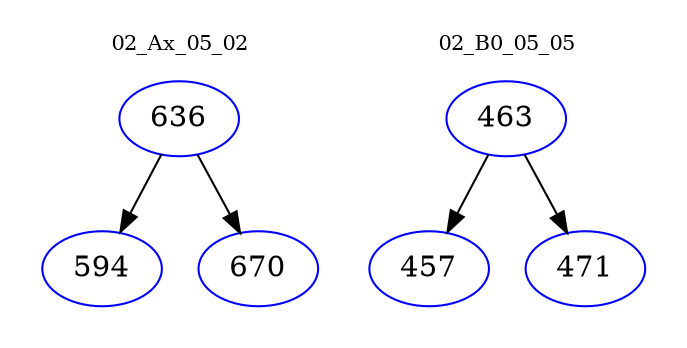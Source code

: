 digraph{
subgraph cluster_0 {
color = white
label = "02_Ax_05_02";
fontsize=10;
T0_636 [label="636", color="blue"]
T0_636 -> T0_594 [color="black"]
T0_594 [label="594", color="blue"]
T0_636 -> T0_670 [color="black"]
T0_670 [label="670", color="blue"]
}
subgraph cluster_1 {
color = white
label = "02_B0_05_05";
fontsize=10;
T1_463 [label="463", color="blue"]
T1_463 -> T1_457 [color="black"]
T1_457 [label="457", color="blue"]
T1_463 -> T1_471 [color="black"]
T1_471 [label="471", color="blue"]
}
}
